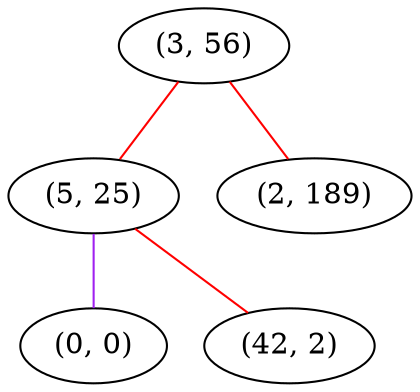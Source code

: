 graph "" {
"(3, 56)";
"(5, 25)";
"(2, 189)";
"(0, 0)";
"(42, 2)";
"(3, 56)" -- "(5, 25)"  [color=red, key=0, weight=1];
"(3, 56)" -- "(2, 189)"  [color=red, key=0, weight=1];
"(5, 25)" -- "(0, 0)"  [color=purple, key=0, weight=4];
"(5, 25)" -- "(42, 2)"  [color=red, key=0, weight=1];
}
